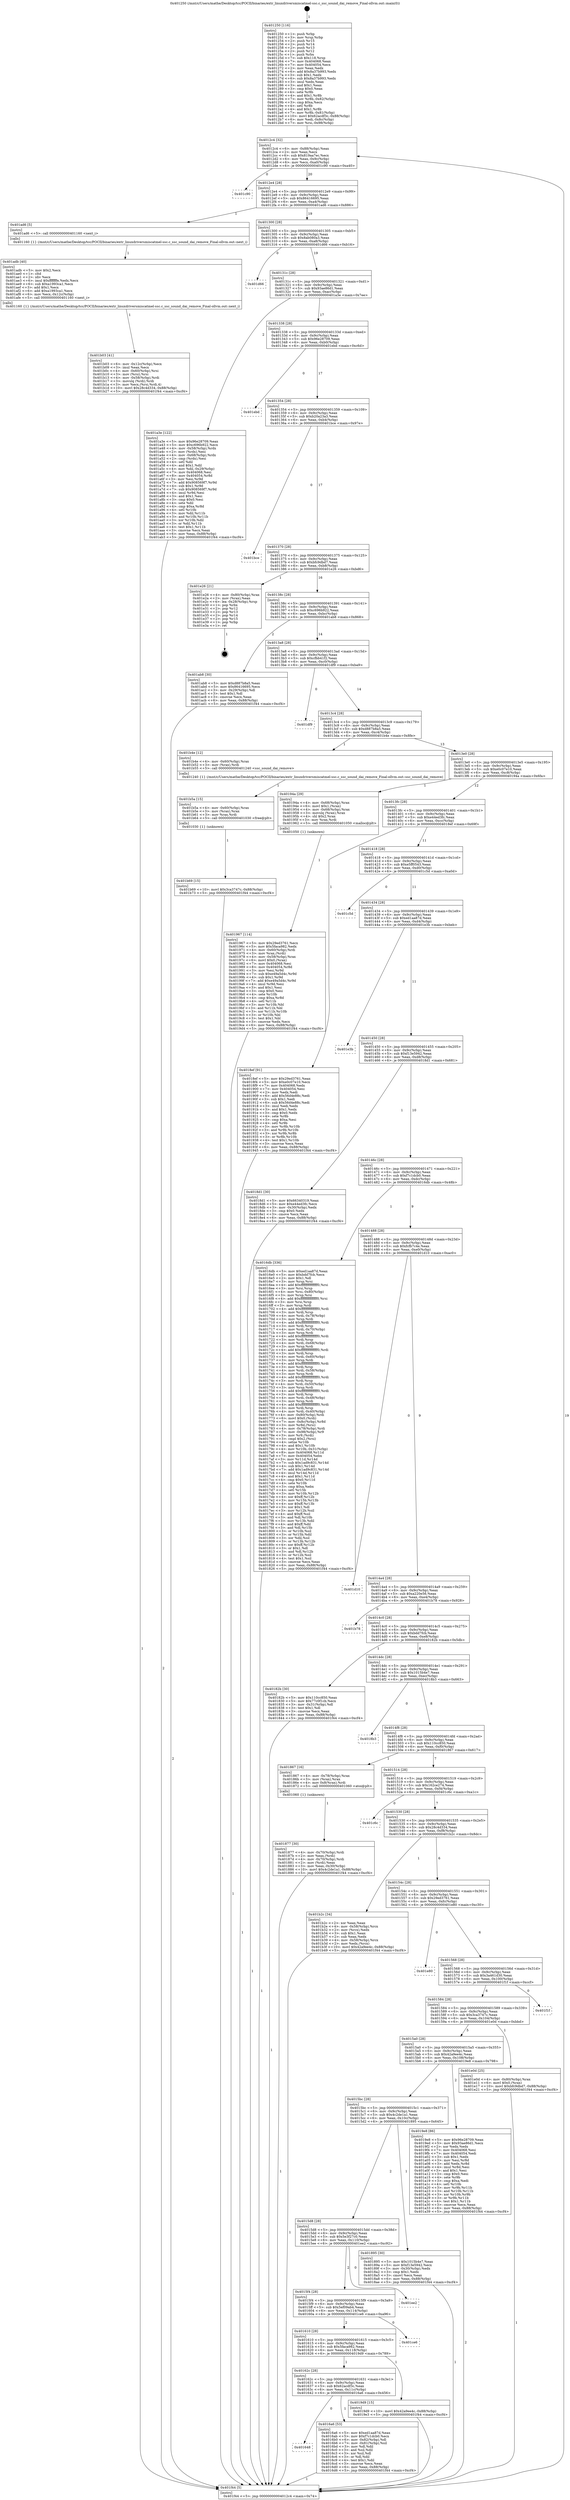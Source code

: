digraph "0x401250" {
  label = "0x401250 (/mnt/c/Users/mathe/Desktop/tcc/POCII/binaries/extr_linuxdriversmiscatmel-ssc.c_ssc_sound_dai_remove_Final-ollvm.out::main(0))"
  labelloc = "t"
  node[shape=record]

  Entry [label="",width=0.3,height=0.3,shape=circle,fillcolor=black,style=filled]
  "0x4012c4" [label="{
     0x4012c4 [32]\l
     | [instrs]\l
     &nbsp;&nbsp;0x4012c4 \<+6\>: mov -0x88(%rbp),%eax\l
     &nbsp;&nbsp;0x4012ca \<+2\>: mov %eax,%ecx\l
     &nbsp;&nbsp;0x4012cc \<+6\>: sub $0x819aa7ec,%ecx\l
     &nbsp;&nbsp;0x4012d2 \<+6\>: mov %eax,-0x9c(%rbp)\l
     &nbsp;&nbsp;0x4012d8 \<+6\>: mov %ecx,-0xa0(%rbp)\l
     &nbsp;&nbsp;0x4012de \<+6\>: je 0000000000401c90 \<main+0xa40\>\l
  }"]
  "0x401c90" [label="{
     0x401c90\l
  }", style=dashed]
  "0x4012e4" [label="{
     0x4012e4 [28]\l
     | [instrs]\l
     &nbsp;&nbsp;0x4012e4 \<+5\>: jmp 00000000004012e9 \<main+0x99\>\l
     &nbsp;&nbsp;0x4012e9 \<+6\>: mov -0x9c(%rbp),%eax\l
     &nbsp;&nbsp;0x4012ef \<+5\>: sub $0x86416695,%eax\l
     &nbsp;&nbsp;0x4012f4 \<+6\>: mov %eax,-0xa4(%rbp)\l
     &nbsp;&nbsp;0x4012fa \<+6\>: je 0000000000401ad6 \<main+0x886\>\l
  }"]
  Exit [label="",width=0.3,height=0.3,shape=circle,fillcolor=black,style=filled,peripheries=2]
  "0x401ad6" [label="{
     0x401ad6 [5]\l
     | [instrs]\l
     &nbsp;&nbsp;0x401ad6 \<+5\>: call 0000000000401160 \<next_i\>\l
     | [calls]\l
     &nbsp;&nbsp;0x401160 \{1\} (/mnt/c/Users/mathe/Desktop/tcc/POCII/binaries/extr_linuxdriversmiscatmel-ssc.c_ssc_sound_dai_remove_Final-ollvm.out::next_i)\l
  }"]
  "0x401300" [label="{
     0x401300 [28]\l
     | [instrs]\l
     &nbsp;&nbsp;0x401300 \<+5\>: jmp 0000000000401305 \<main+0xb5\>\l
     &nbsp;&nbsp;0x401305 \<+6\>: mov -0x9c(%rbp),%eax\l
     &nbsp;&nbsp;0x40130b \<+5\>: sub $0x8ab080a3,%eax\l
     &nbsp;&nbsp;0x401310 \<+6\>: mov %eax,-0xa8(%rbp)\l
     &nbsp;&nbsp;0x401316 \<+6\>: je 0000000000401d66 \<main+0xb16\>\l
  }"]
  "0x401b69" [label="{
     0x401b69 [15]\l
     | [instrs]\l
     &nbsp;&nbsp;0x401b69 \<+10\>: movl $0x3ca3747c,-0x88(%rbp)\l
     &nbsp;&nbsp;0x401b73 \<+5\>: jmp 0000000000401f44 \<main+0xcf4\>\l
  }"]
  "0x401d66" [label="{
     0x401d66\l
  }", style=dashed]
  "0x40131c" [label="{
     0x40131c [28]\l
     | [instrs]\l
     &nbsp;&nbsp;0x40131c \<+5\>: jmp 0000000000401321 \<main+0xd1\>\l
     &nbsp;&nbsp;0x401321 \<+6\>: mov -0x9c(%rbp),%eax\l
     &nbsp;&nbsp;0x401327 \<+5\>: sub $0x93ae86d1,%eax\l
     &nbsp;&nbsp;0x40132c \<+6\>: mov %eax,-0xac(%rbp)\l
     &nbsp;&nbsp;0x401332 \<+6\>: je 0000000000401a3e \<main+0x7ee\>\l
  }"]
  "0x401b5a" [label="{
     0x401b5a [15]\l
     | [instrs]\l
     &nbsp;&nbsp;0x401b5a \<+4\>: mov -0x60(%rbp),%rax\l
     &nbsp;&nbsp;0x401b5e \<+3\>: mov (%rax),%rax\l
     &nbsp;&nbsp;0x401b61 \<+3\>: mov %rax,%rdi\l
     &nbsp;&nbsp;0x401b64 \<+5\>: call 0000000000401030 \<free@plt\>\l
     | [calls]\l
     &nbsp;&nbsp;0x401030 \{1\} (unknown)\l
  }"]
  "0x401a3e" [label="{
     0x401a3e [122]\l
     | [instrs]\l
     &nbsp;&nbsp;0x401a3e \<+5\>: mov $0x96e28709,%eax\l
     &nbsp;&nbsp;0x401a43 \<+5\>: mov $0xc696b922,%ecx\l
     &nbsp;&nbsp;0x401a48 \<+4\>: mov -0x58(%rbp),%rdx\l
     &nbsp;&nbsp;0x401a4c \<+2\>: mov (%rdx),%esi\l
     &nbsp;&nbsp;0x401a4e \<+4\>: mov -0x68(%rbp),%rdx\l
     &nbsp;&nbsp;0x401a52 \<+2\>: cmp (%rdx),%esi\l
     &nbsp;&nbsp;0x401a54 \<+4\>: setl %dil\l
     &nbsp;&nbsp;0x401a58 \<+4\>: and $0x1,%dil\l
     &nbsp;&nbsp;0x401a5c \<+4\>: mov %dil,-0x29(%rbp)\l
     &nbsp;&nbsp;0x401a60 \<+7\>: mov 0x404068,%esi\l
     &nbsp;&nbsp;0x401a67 \<+8\>: mov 0x404054,%r8d\l
     &nbsp;&nbsp;0x401a6f \<+3\>: mov %esi,%r9d\l
     &nbsp;&nbsp;0x401a72 \<+7\>: add $0x908569f7,%r9d\l
     &nbsp;&nbsp;0x401a79 \<+4\>: sub $0x1,%r9d\l
     &nbsp;&nbsp;0x401a7d \<+7\>: sub $0x908569f7,%r9d\l
     &nbsp;&nbsp;0x401a84 \<+4\>: imul %r9d,%esi\l
     &nbsp;&nbsp;0x401a88 \<+3\>: and $0x1,%esi\l
     &nbsp;&nbsp;0x401a8b \<+3\>: cmp $0x0,%esi\l
     &nbsp;&nbsp;0x401a8e \<+4\>: sete %dil\l
     &nbsp;&nbsp;0x401a92 \<+4\>: cmp $0xa,%r8d\l
     &nbsp;&nbsp;0x401a96 \<+4\>: setl %r10b\l
     &nbsp;&nbsp;0x401a9a \<+3\>: mov %dil,%r11b\l
     &nbsp;&nbsp;0x401a9d \<+3\>: and %r10b,%r11b\l
     &nbsp;&nbsp;0x401aa0 \<+3\>: xor %r10b,%dil\l
     &nbsp;&nbsp;0x401aa3 \<+3\>: or %dil,%r11b\l
     &nbsp;&nbsp;0x401aa6 \<+4\>: test $0x1,%r11b\l
     &nbsp;&nbsp;0x401aaa \<+3\>: cmovne %ecx,%eax\l
     &nbsp;&nbsp;0x401aad \<+6\>: mov %eax,-0x88(%rbp)\l
     &nbsp;&nbsp;0x401ab3 \<+5\>: jmp 0000000000401f44 \<main+0xcf4\>\l
  }"]
  "0x401338" [label="{
     0x401338 [28]\l
     | [instrs]\l
     &nbsp;&nbsp;0x401338 \<+5\>: jmp 000000000040133d \<main+0xed\>\l
     &nbsp;&nbsp;0x40133d \<+6\>: mov -0x9c(%rbp),%eax\l
     &nbsp;&nbsp;0x401343 \<+5\>: sub $0x96e28709,%eax\l
     &nbsp;&nbsp;0x401348 \<+6\>: mov %eax,-0xb0(%rbp)\l
     &nbsp;&nbsp;0x40134e \<+6\>: je 0000000000401ebd \<main+0xc6d\>\l
  }"]
  "0x401b03" [label="{
     0x401b03 [41]\l
     | [instrs]\l
     &nbsp;&nbsp;0x401b03 \<+6\>: mov -0x12c(%rbp),%ecx\l
     &nbsp;&nbsp;0x401b09 \<+3\>: imul %eax,%ecx\l
     &nbsp;&nbsp;0x401b0c \<+4\>: mov -0x60(%rbp),%rsi\l
     &nbsp;&nbsp;0x401b10 \<+3\>: mov (%rsi),%rsi\l
     &nbsp;&nbsp;0x401b13 \<+4\>: mov -0x58(%rbp),%rdi\l
     &nbsp;&nbsp;0x401b17 \<+3\>: movslq (%rdi),%rdi\l
     &nbsp;&nbsp;0x401b1a \<+3\>: mov %ecx,(%rsi,%rdi,4)\l
     &nbsp;&nbsp;0x401b1d \<+10\>: movl $0x28c4d334,-0x88(%rbp)\l
     &nbsp;&nbsp;0x401b27 \<+5\>: jmp 0000000000401f44 \<main+0xcf4\>\l
  }"]
  "0x401ebd" [label="{
     0x401ebd\l
  }", style=dashed]
  "0x401354" [label="{
     0x401354 [28]\l
     | [instrs]\l
     &nbsp;&nbsp;0x401354 \<+5\>: jmp 0000000000401359 \<main+0x109\>\l
     &nbsp;&nbsp;0x401359 \<+6\>: mov -0x9c(%rbp),%eax\l
     &nbsp;&nbsp;0x40135f \<+5\>: sub $0xb20a23a3,%eax\l
     &nbsp;&nbsp;0x401364 \<+6\>: mov %eax,-0xb4(%rbp)\l
     &nbsp;&nbsp;0x40136a \<+6\>: je 0000000000401bce \<main+0x97e\>\l
  }"]
  "0x401adb" [label="{
     0x401adb [40]\l
     | [instrs]\l
     &nbsp;&nbsp;0x401adb \<+5\>: mov $0x2,%ecx\l
     &nbsp;&nbsp;0x401ae0 \<+1\>: cltd\l
     &nbsp;&nbsp;0x401ae1 \<+2\>: idiv %ecx\l
     &nbsp;&nbsp;0x401ae3 \<+6\>: imul $0xfffffffe,%edx,%ecx\l
     &nbsp;&nbsp;0x401ae9 \<+6\>: sub $0xa1993ca1,%ecx\l
     &nbsp;&nbsp;0x401aef \<+3\>: add $0x1,%ecx\l
     &nbsp;&nbsp;0x401af2 \<+6\>: add $0xa1993ca1,%ecx\l
     &nbsp;&nbsp;0x401af8 \<+6\>: mov %ecx,-0x12c(%rbp)\l
     &nbsp;&nbsp;0x401afe \<+5\>: call 0000000000401160 \<next_i\>\l
     | [calls]\l
     &nbsp;&nbsp;0x401160 \{1\} (/mnt/c/Users/mathe/Desktop/tcc/POCII/binaries/extr_linuxdriversmiscatmel-ssc.c_ssc_sound_dai_remove_Final-ollvm.out::next_i)\l
  }"]
  "0x401bce" [label="{
     0x401bce\l
  }", style=dashed]
  "0x401370" [label="{
     0x401370 [28]\l
     | [instrs]\l
     &nbsp;&nbsp;0x401370 \<+5\>: jmp 0000000000401375 \<main+0x125\>\l
     &nbsp;&nbsp;0x401375 \<+6\>: mov -0x9c(%rbp),%eax\l
     &nbsp;&nbsp;0x40137b \<+5\>: sub $0xbfc9dbd7,%eax\l
     &nbsp;&nbsp;0x401380 \<+6\>: mov %eax,-0xb8(%rbp)\l
     &nbsp;&nbsp;0x401386 \<+6\>: je 0000000000401e26 \<main+0xbd6\>\l
  }"]
  "0x401967" [label="{
     0x401967 [114]\l
     | [instrs]\l
     &nbsp;&nbsp;0x401967 \<+5\>: mov $0x29ed3761,%ecx\l
     &nbsp;&nbsp;0x40196c \<+5\>: mov $0x5faca982,%edx\l
     &nbsp;&nbsp;0x401971 \<+4\>: mov -0x60(%rbp),%rdi\l
     &nbsp;&nbsp;0x401975 \<+3\>: mov %rax,(%rdi)\l
     &nbsp;&nbsp;0x401978 \<+4\>: mov -0x58(%rbp),%rax\l
     &nbsp;&nbsp;0x40197c \<+6\>: movl $0x0,(%rax)\l
     &nbsp;&nbsp;0x401982 \<+7\>: mov 0x404068,%esi\l
     &nbsp;&nbsp;0x401989 \<+8\>: mov 0x404054,%r8d\l
     &nbsp;&nbsp;0x401991 \<+3\>: mov %esi,%r9d\l
     &nbsp;&nbsp;0x401994 \<+7\>: sub $0xe49a5d4c,%r9d\l
     &nbsp;&nbsp;0x40199b \<+4\>: sub $0x1,%r9d\l
     &nbsp;&nbsp;0x40199f \<+7\>: add $0xe49a5d4c,%r9d\l
     &nbsp;&nbsp;0x4019a6 \<+4\>: imul %r9d,%esi\l
     &nbsp;&nbsp;0x4019aa \<+3\>: and $0x1,%esi\l
     &nbsp;&nbsp;0x4019ad \<+3\>: cmp $0x0,%esi\l
     &nbsp;&nbsp;0x4019b0 \<+4\>: sete %r10b\l
     &nbsp;&nbsp;0x4019b4 \<+4\>: cmp $0xa,%r8d\l
     &nbsp;&nbsp;0x4019b8 \<+4\>: setl %r11b\l
     &nbsp;&nbsp;0x4019bc \<+3\>: mov %r10b,%bl\l
     &nbsp;&nbsp;0x4019bf \<+3\>: and %r11b,%bl\l
     &nbsp;&nbsp;0x4019c2 \<+3\>: xor %r11b,%r10b\l
     &nbsp;&nbsp;0x4019c5 \<+3\>: or %r10b,%bl\l
     &nbsp;&nbsp;0x4019c8 \<+3\>: test $0x1,%bl\l
     &nbsp;&nbsp;0x4019cb \<+3\>: cmovne %edx,%ecx\l
     &nbsp;&nbsp;0x4019ce \<+6\>: mov %ecx,-0x88(%rbp)\l
     &nbsp;&nbsp;0x4019d4 \<+5\>: jmp 0000000000401f44 \<main+0xcf4\>\l
  }"]
  "0x401e26" [label="{
     0x401e26 [21]\l
     | [instrs]\l
     &nbsp;&nbsp;0x401e26 \<+4\>: mov -0x80(%rbp),%rax\l
     &nbsp;&nbsp;0x401e2a \<+2\>: mov (%rax),%eax\l
     &nbsp;&nbsp;0x401e2c \<+4\>: lea -0x28(%rbp),%rsp\l
     &nbsp;&nbsp;0x401e30 \<+1\>: pop %rbx\l
     &nbsp;&nbsp;0x401e31 \<+2\>: pop %r12\l
     &nbsp;&nbsp;0x401e33 \<+2\>: pop %r13\l
     &nbsp;&nbsp;0x401e35 \<+2\>: pop %r14\l
     &nbsp;&nbsp;0x401e37 \<+2\>: pop %r15\l
     &nbsp;&nbsp;0x401e39 \<+1\>: pop %rbp\l
     &nbsp;&nbsp;0x401e3a \<+1\>: ret\l
  }"]
  "0x40138c" [label="{
     0x40138c [28]\l
     | [instrs]\l
     &nbsp;&nbsp;0x40138c \<+5\>: jmp 0000000000401391 \<main+0x141\>\l
     &nbsp;&nbsp;0x401391 \<+6\>: mov -0x9c(%rbp),%eax\l
     &nbsp;&nbsp;0x401397 \<+5\>: sub $0xc696b922,%eax\l
     &nbsp;&nbsp;0x40139c \<+6\>: mov %eax,-0xbc(%rbp)\l
     &nbsp;&nbsp;0x4013a2 \<+6\>: je 0000000000401ab8 \<main+0x868\>\l
  }"]
  "0x401877" [label="{
     0x401877 [30]\l
     | [instrs]\l
     &nbsp;&nbsp;0x401877 \<+4\>: mov -0x70(%rbp),%rdi\l
     &nbsp;&nbsp;0x40187b \<+2\>: mov %eax,(%rdi)\l
     &nbsp;&nbsp;0x40187d \<+4\>: mov -0x70(%rbp),%rdi\l
     &nbsp;&nbsp;0x401881 \<+2\>: mov (%rdi),%eax\l
     &nbsp;&nbsp;0x401883 \<+3\>: mov %eax,-0x30(%rbp)\l
     &nbsp;&nbsp;0x401886 \<+10\>: movl $0x4c2de1a1,-0x88(%rbp)\l
     &nbsp;&nbsp;0x401890 \<+5\>: jmp 0000000000401f44 \<main+0xcf4\>\l
  }"]
  "0x401ab8" [label="{
     0x401ab8 [30]\l
     | [instrs]\l
     &nbsp;&nbsp;0x401ab8 \<+5\>: mov $0xd887b8a5,%eax\l
     &nbsp;&nbsp;0x401abd \<+5\>: mov $0x86416695,%ecx\l
     &nbsp;&nbsp;0x401ac2 \<+3\>: mov -0x29(%rbp),%dl\l
     &nbsp;&nbsp;0x401ac5 \<+3\>: test $0x1,%dl\l
     &nbsp;&nbsp;0x401ac8 \<+3\>: cmovne %ecx,%eax\l
     &nbsp;&nbsp;0x401acb \<+6\>: mov %eax,-0x88(%rbp)\l
     &nbsp;&nbsp;0x401ad1 \<+5\>: jmp 0000000000401f44 \<main+0xcf4\>\l
  }"]
  "0x4013a8" [label="{
     0x4013a8 [28]\l
     | [instrs]\l
     &nbsp;&nbsp;0x4013a8 \<+5\>: jmp 00000000004013ad \<main+0x15d\>\l
     &nbsp;&nbsp;0x4013ad \<+6\>: mov -0x9c(%rbp),%eax\l
     &nbsp;&nbsp;0x4013b3 \<+5\>: sub $0xcfbb41f2,%eax\l
     &nbsp;&nbsp;0x4013b8 \<+6\>: mov %eax,-0xc0(%rbp)\l
     &nbsp;&nbsp;0x4013be \<+6\>: je 0000000000401df9 \<main+0xba9\>\l
  }"]
  "0x401250" [label="{
     0x401250 [116]\l
     | [instrs]\l
     &nbsp;&nbsp;0x401250 \<+1\>: push %rbp\l
     &nbsp;&nbsp;0x401251 \<+3\>: mov %rsp,%rbp\l
     &nbsp;&nbsp;0x401254 \<+2\>: push %r15\l
     &nbsp;&nbsp;0x401256 \<+2\>: push %r14\l
     &nbsp;&nbsp;0x401258 \<+2\>: push %r13\l
     &nbsp;&nbsp;0x40125a \<+2\>: push %r12\l
     &nbsp;&nbsp;0x40125c \<+1\>: push %rbx\l
     &nbsp;&nbsp;0x40125d \<+7\>: sub $0x118,%rsp\l
     &nbsp;&nbsp;0x401264 \<+7\>: mov 0x404068,%eax\l
     &nbsp;&nbsp;0x40126b \<+7\>: mov 0x404054,%ecx\l
     &nbsp;&nbsp;0x401272 \<+2\>: mov %eax,%edx\l
     &nbsp;&nbsp;0x401274 \<+6\>: add $0x8a37b993,%edx\l
     &nbsp;&nbsp;0x40127a \<+3\>: sub $0x1,%edx\l
     &nbsp;&nbsp;0x40127d \<+6\>: sub $0x8a37b993,%edx\l
     &nbsp;&nbsp;0x401283 \<+3\>: imul %edx,%eax\l
     &nbsp;&nbsp;0x401286 \<+3\>: and $0x1,%eax\l
     &nbsp;&nbsp;0x401289 \<+3\>: cmp $0x0,%eax\l
     &nbsp;&nbsp;0x40128c \<+4\>: sete %r8b\l
     &nbsp;&nbsp;0x401290 \<+4\>: and $0x1,%r8b\l
     &nbsp;&nbsp;0x401294 \<+7\>: mov %r8b,-0x82(%rbp)\l
     &nbsp;&nbsp;0x40129b \<+3\>: cmp $0xa,%ecx\l
     &nbsp;&nbsp;0x40129e \<+4\>: setl %r8b\l
     &nbsp;&nbsp;0x4012a2 \<+4\>: and $0x1,%r8b\l
     &nbsp;&nbsp;0x4012a6 \<+7\>: mov %r8b,-0x81(%rbp)\l
     &nbsp;&nbsp;0x4012ad \<+10\>: movl $0x62acdf3c,-0x88(%rbp)\l
     &nbsp;&nbsp;0x4012b7 \<+6\>: mov %edi,-0x8c(%rbp)\l
     &nbsp;&nbsp;0x4012bd \<+7\>: mov %rsi,-0x98(%rbp)\l
  }"]
  "0x401df9" [label="{
     0x401df9\l
  }", style=dashed]
  "0x4013c4" [label="{
     0x4013c4 [28]\l
     | [instrs]\l
     &nbsp;&nbsp;0x4013c4 \<+5\>: jmp 00000000004013c9 \<main+0x179\>\l
     &nbsp;&nbsp;0x4013c9 \<+6\>: mov -0x9c(%rbp),%eax\l
     &nbsp;&nbsp;0x4013cf \<+5\>: sub $0xd887b8a5,%eax\l
     &nbsp;&nbsp;0x4013d4 \<+6\>: mov %eax,-0xc4(%rbp)\l
     &nbsp;&nbsp;0x4013da \<+6\>: je 0000000000401b4e \<main+0x8fe\>\l
  }"]
  "0x401f44" [label="{
     0x401f44 [5]\l
     | [instrs]\l
     &nbsp;&nbsp;0x401f44 \<+5\>: jmp 00000000004012c4 \<main+0x74\>\l
  }"]
  "0x401b4e" [label="{
     0x401b4e [12]\l
     | [instrs]\l
     &nbsp;&nbsp;0x401b4e \<+4\>: mov -0x60(%rbp),%rax\l
     &nbsp;&nbsp;0x401b52 \<+3\>: mov (%rax),%rdi\l
     &nbsp;&nbsp;0x401b55 \<+5\>: call 0000000000401240 \<ssc_sound_dai_remove\>\l
     | [calls]\l
     &nbsp;&nbsp;0x401240 \{1\} (/mnt/c/Users/mathe/Desktop/tcc/POCII/binaries/extr_linuxdriversmiscatmel-ssc.c_ssc_sound_dai_remove_Final-ollvm.out::ssc_sound_dai_remove)\l
  }"]
  "0x4013e0" [label="{
     0x4013e0 [28]\l
     | [instrs]\l
     &nbsp;&nbsp;0x4013e0 \<+5\>: jmp 00000000004013e5 \<main+0x195\>\l
     &nbsp;&nbsp;0x4013e5 \<+6\>: mov -0x9c(%rbp),%eax\l
     &nbsp;&nbsp;0x4013eb \<+5\>: sub $0xe0c07e10,%eax\l
     &nbsp;&nbsp;0x4013f0 \<+6\>: mov %eax,-0xc8(%rbp)\l
     &nbsp;&nbsp;0x4013f6 \<+6\>: je 000000000040194a \<main+0x6fa\>\l
  }"]
  "0x401648" [label="{
     0x401648\l
  }", style=dashed]
  "0x40194a" [label="{
     0x40194a [29]\l
     | [instrs]\l
     &nbsp;&nbsp;0x40194a \<+4\>: mov -0x68(%rbp),%rax\l
     &nbsp;&nbsp;0x40194e \<+6\>: movl $0x1,(%rax)\l
     &nbsp;&nbsp;0x401954 \<+4\>: mov -0x68(%rbp),%rax\l
     &nbsp;&nbsp;0x401958 \<+3\>: movslq (%rax),%rax\l
     &nbsp;&nbsp;0x40195b \<+4\>: shl $0x2,%rax\l
     &nbsp;&nbsp;0x40195f \<+3\>: mov %rax,%rdi\l
     &nbsp;&nbsp;0x401962 \<+5\>: call 0000000000401050 \<malloc@plt\>\l
     | [calls]\l
     &nbsp;&nbsp;0x401050 \{1\} (unknown)\l
  }"]
  "0x4013fc" [label="{
     0x4013fc [28]\l
     | [instrs]\l
     &nbsp;&nbsp;0x4013fc \<+5\>: jmp 0000000000401401 \<main+0x1b1\>\l
     &nbsp;&nbsp;0x401401 \<+6\>: mov -0x9c(%rbp),%eax\l
     &nbsp;&nbsp;0x401407 \<+5\>: sub $0xe44ed3fc,%eax\l
     &nbsp;&nbsp;0x40140c \<+6\>: mov %eax,-0xcc(%rbp)\l
     &nbsp;&nbsp;0x401412 \<+6\>: je 00000000004018ef \<main+0x69f\>\l
  }"]
  "0x4016a6" [label="{
     0x4016a6 [53]\l
     | [instrs]\l
     &nbsp;&nbsp;0x4016a6 \<+5\>: mov $0xed1aa87d,%eax\l
     &nbsp;&nbsp;0x4016ab \<+5\>: mov $0xf7c1dcb0,%ecx\l
     &nbsp;&nbsp;0x4016b0 \<+6\>: mov -0x82(%rbp),%dl\l
     &nbsp;&nbsp;0x4016b6 \<+7\>: mov -0x81(%rbp),%sil\l
     &nbsp;&nbsp;0x4016bd \<+3\>: mov %dl,%dil\l
     &nbsp;&nbsp;0x4016c0 \<+3\>: and %sil,%dil\l
     &nbsp;&nbsp;0x4016c3 \<+3\>: xor %sil,%dl\l
     &nbsp;&nbsp;0x4016c6 \<+3\>: or %dl,%dil\l
     &nbsp;&nbsp;0x4016c9 \<+4\>: test $0x1,%dil\l
     &nbsp;&nbsp;0x4016cd \<+3\>: cmovne %ecx,%eax\l
     &nbsp;&nbsp;0x4016d0 \<+6\>: mov %eax,-0x88(%rbp)\l
     &nbsp;&nbsp;0x4016d6 \<+5\>: jmp 0000000000401f44 \<main+0xcf4\>\l
  }"]
  "0x4018ef" [label="{
     0x4018ef [91]\l
     | [instrs]\l
     &nbsp;&nbsp;0x4018ef \<+5\>: mov $0x29ed3761,%eax\l
     &nbsp;&nbsp;0x4018f4 \<+5\>: mov $0xe0c07e10,%ecx\l
     &nbsp;&nbsp;0x4018f9 \<+7\>: mov 0x404068,%edx\l
     &nbsp;&nbsp;0x401900 \<+7\>: mov 0x404054,%esi\l
     &nbsp;&nbsp;0x401907 \<+2\>: mov %edx,%edi\l
     &nbsp;&nbsp;0x401909 \<+6\>: add $0x56d4e88c,%edi\l
     &nbsp;&nbsp;0x40190f \<+3\>: sub $0x1,%edi\l
     &nbsp;&nbsp;0x401912 \<+6\>: sub $0x56d4e88c,%edi\l
     &nbsp;&nbsp;0x401918 \<+3\>: imul %edi,%edx\l
     &nbsp;&nbsp;0x40191b \<+3\>: and $0x1,%edx\l
     &nbsp;&nbsp;0x40191e \<+3\>: cmp $0x0,%edx\l
     &nbsp;&nbsp;0x401921 \<+4\>: sete %r8b\l
     &nbsp;&nbsp;0x401925 \<+3\>: cmp $0xa,%esi\l
     &nbsp;&nbsp;0x401928 \<+4\>: setl %r9b\l
     &nbsp;&nbsp;0x40192c \<+3\>: mov %r8b,%r10b\l
     &nbsp;&nbsp;0x40192f \<+3\>: and %r9b,%r10b\l
     &nbsp;&nbsp;0x401932 \<+3\>: xor %r9b,%r8b\l
     &nbsp;&nbsp;0x401935 \<+3\>: or %r8b,%r10b\l
     &nbsp;&nbsp;0x401938 \<+4\>: test $0x1,%r10b\l
     &nbsp;&nbsp;0x40193c \<+3\>: cmovne %ecx,%eax\l
     &nbsp;&nbsp;0x40193f \<+6\>: mov %eax,-0x88(%rbp)\l
     &nbsp;&nbsp;0x401945 \<+5\>: jmp 0000000000401f44 \<main+0xcf4\>\l
  }"]
  "0x401418" [label="{
     0x401418 [28]\l
     | [instrs]\l
     &nbsp;&nbsp;0x401418 \<+5\>: jmp 000000000040141d \<main+0x1cd\>\l
     &nbsp;&nbsp;0x40141d \<+6\>: mov -0x9c(%rbp),%eax\l
     &nbsp;&nbsp;0x401423 \<+5\>: sub $0xe5ff0543,%eax\l
     &nbsp;&nbsp;0x401428 \<+6\>: mov %eax,-0xd0(%rbp)\l
     &nbsp;&nbsp;0x40142e \<+6\>: je 0000000000401c5d \<main+0xa0d\>\l
  }"]
  "0x40162c" [label="{
     0x40162c [28]\l
     | [instrs]\l
     &nbsp;&nbsp;0x40162c \<+5\>: jmp 0000000000401631 \<main+0x3e1\>\l
     &nbsp;&nbsp;0x401631 \<+6\>: mov -0x9c(%rbp),%eax\l
     &nbsp;&nbsp;0x401637 \<+5\>: sub $0x62acdf3c,%eax\l
     &nbsp;&nbsp;0x40163c \<+6\>: mov %eax,-0x11c(%rbp)\l
     &nbsp;&nbsp;0x401642 \<+6\>: je 00000000004016a6 \<main+0x456\>\l
  }"]
  "0x401c5d" [label="{
     0x401c5d\l
  }", style=dashed]
  "0x401434" [label="{
     0x401434 [28]\l
     | [instrs]\l
     &nbsp;&nbsp;0x401434 \<+5\>: jmp 0000000000401439 \<main+0x1e9\>\l
     &nbsp;&nbsp;0x401439 \<+6\>: mov -0x9c(%rbp),%eax\l
     &nbsp;&nbsp;0x40143f \<+5\>: sub $0xed1aa87d,%eax\l
     &nbsp;&nbsp;0x401444 \<+6\>: mov %eax,-0xd4(%rbp)\l
     &nbsp;&nbsp;0x40144a \<+6\>: je 0000000000401e3b \<main+0xbeb\>\l
  }"]
  "0x4019d9" [label="{
     0x4019d9 [15]\l
     | [instrs]\l
     &nbsp;&nbsp;0x4019d9 \<+10\>: movl $0x42a9ee4c,-0x88(%rbp)\l
     &nbsp;&nbsp;0x4019e3 \<+5\>: jmp 0000000000401f44 \<main+0xcf4\>\l
  }"]
  "0x401e3b" [label="{
     0x401e3b\l
  }", style=dashed]
  "0x401450" [label="{
     0x401450 [28]\l
     | [instrs]\l
     &nbsp;&nbsp;0x401450 \<+5\>: jmp 0000000000401455 \<main+0x205\>\l
     &nbsp;&nbsp;0x401455 \<+6\>: mov -0x9c(%rbp),%eax\l
     &nbsp;&nbsp;0x40145b \<+5\>: sub $0xf13e5942,%eax\l
     &nbsp;&nbsp;0x401460 \<+6\>: mov %eax,-0xd8(%rbp)\l
     &nbsp;&nbsp;0x401466 \<+6\>: je 00000000004018d1 \<main+0x681\>\l
  }"]
  "0x401610" [label="{
     0x401610 [28]\l
     | [instrs]\l
     &nbsp;&nbsp;0x401610 \<+5\>: jmp 0000000000401615 \<main+0x3c5\>\l
     &nbsp;&nbsp;0x401615 \<+6\>: mov -0x9c(%rbp),%eax\l
     &nbsp;&nbsp;0x40161b \<+5\>: sub $0x5faca982,%eax\l
     &nbsp;&nbsp;0x401620 \<+6\>: mov %eax,-0x118(%rbp)\l
     &nbsp;&nbsp;0x401626 \<+6\>: je 00000000004019d9 \<main+0x789\>\l
  }"]
  "0x4018d1" [label="{
     0x4018d1 [30]\l
     | [instrs]\l
     &nbsp;&nbsp;0x4018d1 \<+5\>: mov $0x66340319,%eax\l
     &nbsp;&nbsp;0x4018d6 \<+5\>: mov $0xe44ed3fc,%ecx\l
     &nbsp;&nbsp;0x4018db \<+3\>: mov -0x30(%rbp),%edx\l
     &nbsp;&nbsp;0x4018de \<+3\>: cmp $0x0,%edx\l
     &nbsp;&nbsp;0x4018e1 \<+3\>: cmove %ecx,%eax\l
     &nbsp;&nbsp;0x4018e4 \<+6\>: mov %eax,-0x88(%rbp)\l
     &nbsp;&nbsp;0x4018ea \<+5\>: jmp 0000000000401f44 \<main+0xcf4\>\l
  }"]
  "0x40146c" [label="{
     0x40146c [28]\l
     | [instrs]\l
     &nbsp;&nbsp;0x40146c \<+5\>: jmp 0000000000401471 \<main+0x221\>\l
     &nbsp;&nbsp;0x401471 \<+6\>: mov -0x9c(%rbp),%eax\l
     &nbsp;&nbsp;0x401477 \<+5\>: sub $0xf7c1dcb0,%eax\l
     &nbsp;&nbsp;0x40147c \<+6\>: mov %eax,-0xdc(%rbp)\l
     &nbsp;&nbsp;0x401482 \<+6\>: je 00000000004016db \<main+0x48b\>\l
  }"]
  "0x401ce6" [label="{
     0x401ce6\l
  }", style=dashed]
  "0x4016db" [label="{
     0x4016db [336]\l
     | [instrs]\l
     &nbsp;&nbsp;0x4016db \<+5\>: mov $0xed1aa87d,%eax\l
     &nbsp;&nbsp;0x4016e0 \<+5\>: mov $0xbdd7fcb,%ecx\l
     &nbsp;&nbsp;0x4016e5 \<+2\>: mov $0x1,%dl\l
     &nbsp;&nbsp;0x4016e7 \<+3\>: mov %rsp,%rsi\l
     &nbsp;&nbsp;0x4016ea \<+4\>: add $0xfffffffffffffff0,%rsi\l
     &nbsp;&nbsp;0x4016ee \<+3\>: mov %rsi,%rsp\l
     &nbsp;&nbsp;0x4016f1 \<+4\>: mov %rsi,-0x80(%rbp)\l
     &nbsp;&nbsp;0x4016f5 \<+3\>: mov %rsp,%rsi\l
     &nbsp;&nbsp;0x4016f8 \<+4\>: add $0xfffffffffffffff0,%rsi\l
     &nbsp;&nbsp;0x4016fc \<+3\>: mov %rsi,%rsp\l
     &nbsp;&nbsp;0x4016ff \<+3\>: mov %rsp,%rdi\l
     &nbsp;&nbsp;0x401702 \<+4\>: add $0xfffffffffffffff0,%rdi\l
     &nbsp;&nbsp;0x401706 \<+3\>: mov %rdi,%rsp\l
     &nbsp;&nbsp;0x401709 \<+4\>: mov %rdi,-0x78(%rbp)\l
     &nbsp;&nbsp;0x40170d \<+3\>: mov %rsp,%rdi\l
     &nbsp;&nbsp;0x401710 \<+4\>: add $0xfffffffffffffff0,%rdi\l
     &nbsp;&nbsp;0x401714 \<+3\>: mov %rdi,%rsp\l
     &nbsp;&nbsp;0x401717 \<+4\>: mov %rdi,-0x70(%rbp)\l
     &nbsp;&nbsp;0x40171b \<+3\>: mov %rsp,%rdi\l
     &nbsp;&nbsp;0x40171e \<+4\>: add $0xfffffffffffffff0,%rdi\l
     &nbsp;&nbsp;0x401722 \<+3\>: mov %rdi,%rsp\l
     &nbsp;&nbsp;0x401725 \<+4\>: mov %rdi,-0x68(%rbp)\l
     &nbsp;&nbsp;0x401729 \<+3\>: mov %rsp,%rdi\l
     &nbsp;&nbsp;0x40172c \<+4\>: add $0xfffffffffffffff0,%rdi\l
     &nbsp;&nbsp;0x401730 \<+3\>: mov %rdi,%rsp\l
     &nbsp;&nbsp;0x401733 \<+4\>: mov %rdi,-0x60(%rbp)\l
     &nbsp;&nbsp;0x401737 \<+3\>: mov %rsp,%rdi\l
     &nbsp;&nbsp;0x40173a \<+4\>: add $0xfffffffffffffff0,%rdi\l
     &nbsp;&nbsp;0x40173e \<+3\>: mov %rdi,%rsp\l
     &nbsp;&nbsp;0x401741 \<+4\>: mov %rdi,-0x58(%rbp)\l
     &nbsp;&nbsp;0x401745 \<+3\>: mov %rsp,%rdi\l
     &nbsp;&nbsp;0x401748 \<+4\>: add $0xfffffffffffffff0,%rdi\l
     &nbsp;&nbsp;0x40174c \<+3\>: mov %rdi,%rsp\l
     &nbsp;&nbsp;0x40174f \<+4\>: mov %rdi,-0x50(%rbp)\l
     &nbsp;&nbsp;0x401753 \<+3\>: mov %rsp,%rdi\l
     &nbsp;&nbsp;0x401756 \<+4\>: add $0xfffffffffffffff0,%rdi\l
     &nbsp;&nbsp;0x40175a \<+3\>: mov %rdi,%rsp\l
     &nbsp;&nbsp;0x40175d \<+4\>: mov %rdi,-0x48(%rbp)\l
     &nbsp;&nbsp;0x401761 \<+3\>: mov %rsp,%rdi\l
     &nbsp;&nbsp;0x401764 \<+4\>: add $0xfffffffffffffff0,%rdi\l
     &nbsp;&nbsp;0x401768 \<+3\>: mov %rdi,%rsp\l
     &nbsp;&nbsp;0x40176b \<+4\>: mov %rdi,-0x40(%rbp)\l
     &nbsp;&nbsp;0x40176f \<+4\>: mov -0x80(%rbp),%rdi\l
     &nbsp;&nbsp;0x401773 \<+6\>: movl $0x0,(%rdi)\l
     &nbsp;&nbsp;0x401779 \<+7\>: mov -0x8c(%rbp),%r8d\l
     &nbsp;&nbsp;0x401780 \<+3\>: mov %r8d,(%rsi)\l
     &nbsp;&nbsp;0x401783 \<+4\>: mov -0x78(%rbp),%rdi\l
     &nbsp;&nbsp;0x401787 \<+7\>: mov -0x98(%rbp),%r9\l
     &nbsp;&nbsp;0x40178e \<+3\>: mov %r9,(%rdi)\l
     &nbsp;&nbsp;0x401791 \<+3\>: cmpl $0x2,(%rsi)\l
     &nbsp;&nbsp;0x401794 \<+4\>: setne %r10b\l
     &nbsp;&nbsp;0x401798 \<+4\>: and $0x1,%r10b\l
     &nbsp;&nbsp;0x40179c \<+4\>: mov %r10b,-0x31(%rbp)\l
     &nbsp;&nbsp;0x4017a0 \<+8\>: mov 0x404068,%r11d\l
     &nbsp;&nbsp;0x4017a8 \<+7\>: mov 0x404054,%ebx\l
     &nbsp;&nbsp;0x4017af \<+3\>: mov %r11d,%r14d\l
     &nbsp;&nbsp;0x4017b2 \<+7\>: sub $0x1ad9c831,%r14d\l
     &nbsp;&nbsp;0x4017b9 \<+4\>: sub $0x1,%r14d\l
     &nbsp;&nbsp;0x4017bd \<+7\>: add $0x1ad9c831,%r14d\l
     &nbsp;&nbsp;0x4017c4 \<+4\>: imul %r14d,%r11d\l
     &nbsp;&nbsp;0x4017c8 \<+4\>: and $0x1,%r11d\l
     &nbsp;&nbsp;0x4017cc \<+4\>: cmp $0x0,%r11d\l
     &nbsp;&nbsp;0x4017d0 \<+4\>: sete %r10b\l
     &nbsp;&nbsp;0x4017d4 \<+3\>: cmp $0xa,%ebx\l
     &nbsp;&nbsp;0x4017d7 \<+4\>: setl %r15b\l
     &nbsp;&nbsp;0x4017db \<+3\>: mov %r10b,%r12b\l
     &nbsp;&nbsp;0x4017de \<+4\>: xor $0xff,%r12b\l
     &nbsp;&nbsp;0x4017e2 \<+3\>: mov %r15b,%r13b\l
     &nbsp;&nbsp;0x4017e5 \<+4\>: xor $0xff,%r13b\l
     &nbsp;&nbsp;0x4017e9 \<+3\>: xor $0x1,%dl\l
     &nbsp;&nbsp;0x4017ec \<+3\>: mov %r12b,%sil\l
     &nbsp;&nbsp;0x4017ef \<+4\>: and $0xff,%sil\l
     &nbsp;&nbsp;0x4017f3 \<+3\>: and %dl,%r10b\l
     &nbsp;&nbsp;0x4017f6 \<+3\>: mov %r13b,%dil\l
     &nbsp;&nbsp;0x4017f9 \<+4\>: and $0xff,%dil\l
     &nbsp;&nbsp;0x4017fd \<+3\>: and %dl,%r15b\l
     &nbsp;&nbsp;0x401800 \<+3\>: or %r10b,%sil\l
     &nbsp;&nbsp;0x401803 \<+3\>: or %r15b,%dil\l
     &nbsp;&nbsp;0x401806 \<+3\>: xor %dil,%sil\l
     &nbsp;&nbsp;0x401809 \<+3\>: or %r13b,%r12b\l
     &nbsp;&nbsp;0x40180c \<+4\>: xor $0xff,%r12b\l
     &nbsp;&nbsp;0x401810 \<+3\>: or $0x1,%dl\l
     &nbsp;&nbsp;0x401813 \<+3\>: and %dl,%r12b\l
     &nbsp;&nbsp;0x401816 \<+3\>: or %r12b,%sil\l
     &nbsp;&nbsp;0x401819 \<+4\>: test $0x1,%sil\l
     &nbsp;&nbsp;0x40181d \<+3\>: cmovne %ecx,%eax\l
     &nbsp;&nbsp;0x401820 \<+6\>: mov %eax,-0x88(%rbp)\l
     &nbsp;&nbsp;0x401826 \<+5\>: jmp 0000000000401f44 \<main+0xcf4\>\l
  }"]
  "0x401488" [label="{
     0x401488 [28]\l
     | [instrs]\l
     &nbsp;&nbsp;0x401488 \<+5\>: jmp 000000000040148d \<main+0x23d\>\l
     &nbsp;&nbsp;0x40148d \<+6\>: mov -0x9c(%rbp),%eax\l
     &nbsp;&nbsp;0x401493 \<+5\>: sub $0xfcfb7c4e,%eax\l
     &nbsp;&nbsp;0x401498 \<+6\>: mov %eax,-0xe0(%rbp)\l
     &nbsp;&nbsp;0x40149e \<+6\>: je 0000000000401d10 \<main+0xac0\>\l
  }"]
  "0x4015f4" [label="{
     0x4015f4 [28]\l
     | [instrs]\l
     &nbsp;&nbsp;0x4015f4 \<+5\>: jmp 00000000004015f9 \<main+0x3a9\>\l
     &nbsp;&nbsp;0x4015f9 \<+6\>: mov -0x9c(%rbp),%eax\l
     &nbsp;&nbsp;0x4015ff \<+5\>: sub $0x5ef09ab4,%eax\l
     &nbsp;&nbsp;0x401604 \<+6\>: mov %eax,-0x114(%rbp)\l
     &nbsp;&nbsp;0x40160a \<+6\>: je 0000000000401ce6 \<main+0xa96\>\l
  }"]
  "0x401d10" [label="{
     0x401d10\l
  }", style=dashed]
  "0x4014a4" [label="{
     0x4014a4 [28]\l
     | [instrs]\l
     &nbsp;&nbsp;0x4014a4 \<+5\>: jmp 00000000004014a9 \<main+0x259\>\l
     &nbsp;&nbsp;0x4014a9 \<+6\>: mov -0x9c(%rbp),%eax\l
     &nbsp;&nbsp;0x4014af \<+5\>: sub $0xa220e56,%eax\l
     &nbsp;&nbsp;0x4014b4 \<+6\>: mov %eax,-0xe4(%rbp)\l
     &nbsp;&nbsp;0x4014ba \<+6\>: je 0000000000401b78 \<main+0x928\>\l
  }"]
  "0x401ee2" [label="{
     0x401ee2\l
  }", style=dashed]
  "0x401b78" [label="{
     0x401b78\l
  }", style=dashed]
  "0x4014c0" [label="{
     0x4014c0 [28]\l
     | [instrs]\l
     &nbsp;&nbsp;0x4014c0 \<+5\>: jmp 00000000004014c5 \<main+0x275\>\l
     &nbsp;&nbsp;0x4014c5 \<+6\>: mov -0x9c(%rbp),%eax\l
     &nbsp;&nbsp;0x4014cb \<+5\>: sub $0xbdd7fcb,%eax\l
     &nbsp;&nbsp;0x4014d0 \<+6\>: mov %eax,-0xe8(%rbp)\l
     &nbsp;&nbsp;0x4014d6 \<+6\>: je 000000000040182b \<main+0x5db\>\l
  }"]
  "0x4015d8" [label="{
     0x4015d8 [28]\l
     | [instrs]\l
     &nbsp;&nbsp;0x4015d8 \<+5\>: jmp 00000000004015dd \<main+0x38d\>\l
     &nbsp;&nbsp;0x4015dd \<+6\>: mov -0x9c(%rbp),%eax\l
     &nbsp;&nbsp;0x4015e3 \<+5\>: sub $0x5e3f27c0,%eax\l
     &nbsp;&nbsp;0x4015e8 \<+6\>: mov %eax,-0x110(%rbp)\l
     &nbsp;&nbsp;0x4015ee \<+6\>: je 0000000000401ee2 \<main+0xc92\>\l
  }"]
  "0x40182b" [label="{
     0x40182b [30]\l
     | [instrs]\l
     &nbsp;&nbsp;0x40182b \<+5\>: mov $0x110cc850,%eax\l
     &nbsp;&nbsp;0x401830 \<+5\>: mov $0x77c0f1cb,%ecx\l
     &nbsp;&nbsp;0x401835 \<+3\>: mov -0x31(%rbp),%dl\l
     &nbsp;&nbsp;0x401838 \<+3\>: test $0x1,%dl\l
     &nbsp;&nbsp;0x40183b \<+3\>: cmovne %ecx,%eax\l
     &nbsp;&nbsp;0x40183e \<+6\>: mov %eax,-0x88(%rbp)\l
     &nbsp;&nbsp;0x401844 \<+5\>: jmp 0000000000401f44 \<main+0xcf4\>\l
  }"]
  "0x4014dc" [label="{
     0x4014dc [28]\l
     | [instrs]\l
     &nbsp;&nbsp;0x4014dc \<+5\>: jmp 00000000004014e1 \<main+0x291\>\l
     &nbsp;&nbsp;0x4014e1 \<+6\>: mov -0x9c(%rbp),%eax\l
     &nbsp;&nbsp;0x4014e7 \<+5\>: sub $0x1015b4e7,%eax\l
     &nbsp;&nbsp;0x4014ec \<+6\>: mov %eax,-0xec(%rbp)\l
     &nbsp;&nbsp;0x4014f2 \<+6\>: je 00000000004018b3 \<main+0x663\>\l
  }"]
  "0x401895" [label="{
     0x401895 [30]\l
     | [instrs]\l
     &nbsp;&nbsp;0x401895 \<+5\>: mov $0x1015b4e7,%eax\l
     &nbsp;&nbsp;0x40189a \<+5\>: mov $0xf13e5942,%ecx\l
     &nbsp;&nbsp;0x40189f \<+3\>: mov -0x30(%rbp),%edx\l
     &nbsp;&nbsp;0x4018a2 \<+3\>: cmp $0x1,%edx\l
     &nbsp;&nbsp;0x4018a5 \<+3\>: cmovl %ecx,%eax\l
     &nbsp;&nbsp;0x4018a8 \<+6\>: mov %eax,-0x88(%rbp)\l
     &nbsp;&nbsp;0x4018ae \<+5\>: jmp 0000000000401f44 \<main+0xcf4\>\l
  }"]
  "0x4018b3" [label="{
     0x4018b3\l
  }", style=dashed]
  "0x4014f8" [label="{
     0x4014f8 [28]\l
     | [instrs]\l
     &nbsp;&nbsp;0x4014f8 \<+5\>: jmp 00000000004014fd \<main+0x2ad\>\l
     &nbsp;&nbsp;0x4014fd \<+6\>: mov -0x9c(%rbp),%eax\l
     &nbsp;&nbsp;0x401503 \<+5\>: sub $0x110cc850,%eax\l
     &nbsp;&nbsp;0x401508 \<+6\>: mov %eax,-0xf0(%rbp)\l
     &nbsp;&nbsp;0x40150e \<+6\>: je 0000000000401867 \<main+0x617\>\l
  }"]
  "0x4015bc" [label="{
     0x4015bc [28]\l
     | [instrs]\l
     &nbsp;&nbsp;0x4015bc \<+5\>: jmp 00000000004015c1 \<main+0x371\>\l
     &nbsp;&nbsp;0x4015c1 \<+6\>: mov -0x9c(%rbp),%eax\l
     &nbsp;&nbsp;0x4015c7 \<+5\>: sub $0x4c2de1a1,%eax\l
     &nbsp;&nbsp;0x4015cc \<+6\>: mov %eax,-0x10c(%rbp)\l
     &nbsp;&nbsp;0x4015d2 \<+6\>: je 0000000000401895 \<main+0x645\>\l
  }"]
  "0x401867" [label="{
     0x401867 [16]\l
     | [instrs]\l
     &nbsp;&nbsp;0x401867 \<+4\>: mov -0x78(%rbp),%rax\l
     &nbsp;&nbsp;0x40186b \<+3\>: mov (%rax),%rax\l
     &nbsp;&nbsp;0x40186e \<+4\>: mov 0x8(%rax),%rdi\l
     &nbsp;&nbsp;0x401872 \<+5\>: call 0000000000401060 \<atoi@plt\>\l
     | [calls]\l
     &nbsp;&nbsp;0x401060 \{1\} (unknown)\l
  }"]
  "0x401514" [label="{
     0x401514 [28]\l
     | [instrs]\l
     &nbsp;&nbsp;0x401514 \<+5\>: jmp 0000000000401519 \<main+0x2c9\>\l
     &nbsp;&nbsp;0x401519 \<+6\>: mov -0x9c(%rbp),%eax\l
     &nbsp;&nbsp;0x40151f \<+5\>: sub $0x162ce274,%eax\l
     &nbsp;&nbsp;0x401524 \<+6\>: mov %eax,-0xf4(%rbp)\l
     &nbsp;&nbsp;0x40152a \<+6\>: je 0000000000401c6c \<main+0xa1c\>\l
  }"]
  "0x4019e8" [label="{
     0x4019e8 [86]\l
     | [instrs]\l
     &nbsp;&nbsp;0x4019e8 \<+5\>: mov $0x96e28709,%eax\l
     &nbsp;&nbsp;0x4019ed \<+5\>: mov $0x93ae86d1,%ecx\l
     &nbsp;&nbsp;0x4019f2 \<+2\>: xor %edx,%edx\l
     &nbsp;&nbsp;0x4019f4 \<+7\>: mov 0x404068,%esi\l
     &nbsp;&nbsp;0x4019fb \<+7\>: mov 0x404054,%edi\l
     &nbsp;&nbsp;0x401a02 \<+3\>: sub $0x1,%edx\l
     &nbsp;&nbsp;0x401a05 \<+3\>: mov %esi,%r8d\l
     &nbsp;&nbsp;0x401a08 \<+3\>: add %edx,%r8d\l
     &nbsp;&nbsp;0x401a0b \<+4\>: imul %r8d,%esi\l
     &nbsp;&nbsp;0x401a0f \<+3\>: and $0x1,%esi\l
     &nbsp;&nbsp;0x401a12 \<+3\>: cmp $0x0,%esi\l
     &nbsp;&nbsp;0x401a15 \<+4\>: sete %r9b\l
     &nbsp;&nbsp;0x401a19 \<+3\>: cmp $0xa,%edi\l
     &nbsp;&nbsp;0x401a1c \<+4\>: setl %r10b\l
     &nbsp;&nbsp;0x401a20 \<+3\>: mov %r9b,%r11b\l
     &nbsp;&nbsp;0x401a23 \<+3\>: and %r10b,%r11b\l
     &nbsp;&nbsp;0x401a26 \<+3\>: xor %r10b,%r9b\l
     &nbsp;&nbsp;0x401a29 \<+3\>: or %r9b,%r11b\l
     &nbsp;&nbsp;0x401a2c \<+4\>: test $0x1,%r11b\l
     &nbsp;&nbsp;0x401a30 \<+3\>: cmovne %ecx,%eax\l
     &nbsp;&nbsp;0x401a33 \<+6\>: mov %eax,-0x88(%rbp)\l
     &nbsp;&nbsp;0x401a39 \<+5\>: jmp 0000000000401f44 \<main+0xcf4\>\l
  }"]
  "0x401c6c" [label="{
     0x401c6c\l
  }", style=dashed]
  "0x401530" [label="{
     0x401530 [28]\l
     | [instrs]\l
     &nbsp;&nbsp;0x401530 \<+5\>: jmp 0000000000401535 \<main+0x2e5\>\l
     &nbsp;&nbsp;0x401535 \<+6\>: mov -0x9c(%rbp),%eax\l
     &nbsp;&nbsp;0x40153b \<+5\>: sub $0x28c4d334,%eax\l
     &nbsp;&nbsp;0x401540 \<+6\>: mov %eax,-0xf8(%rbp)\l
     &nbsp;&nbsp;0x401546 \<+6\>: je 0000000000401b2c \<main+0x8dc\>\l
  }"]
  "0x4015a0" [label="{
     0x4015a0 [28]\l
     | [instrs]\l
     &nbsp;&nbsp;0x4015a0 \<+5\>: jmp 00000000004015a5 \<main+0x355\>\l
     &nbsp;&nbsp;0x4015a5 \<+6\>: mov -0x9c(%rbp),%eax\l
     &nbsp;&nbsp;0x4015ab \<+5\>: sub $0x42a9ee4c,%eax\l
     &nbsp;&nbsp;0x4015b0 \<+6\>: mov %eax,-0x108(%rbp)\l
     &nbsp;&nbsp;0x4015b6 \<+6\>: je 00000000004019e8 \<main+0x798\>\l
  }"]
  "0x401b2c" [label="{
     0x401b2c [34]\l
     | [instrs]\l
     &nbsp;&nbsp;0x401b2c \<+2\>: xor %eax,%eax\l
     &nbsp;&nbsp;0x401b2e \<+4\>: mov -0x58(%rbp),%rcx\l
     &nbsp;&nbsp;0x401b32 \<+2\>: mov (%rcx),%edx\l
     &nbsp;&nbsp;0x401b34 \<+3\>: sub $0x1,%eax\l
     &nbsp;&nbsp;0x401b37 \<+2\>: sub %eax,%edx\l
     &nbsp;&nbsp;0x401b39 \<+4\>: mov -0x58(%rbp),%rcx\l
     &nbsp;&nbsp;0x401b3d \<+2\>: mov %edx,(%rcx)\l
     &nbsp;&nbsp;0x401b3f \<+10\>: movl $0x42a9ee4c,-0x88(%rbp)\l
     &nbsp;&nbsp;0x401b49 \<+5\>: jmp 0000000000401f44 \<main+0xcf4\>\l
  }"]
  "0x40154c" [label="{
     0x40154c [28]\l
     | [instrs]\l
     &nbsp;&nbsp;0x40154c \<+5\>: jmp 0000000000401551 \<main+0x301\>\l
     &nbsp;&nbsp;0x401551 \<+6\>: mov -0x9c(%rbp),%eax\l
     &nbsp;&nbsp;0x401557 \<+5\>: sub $0x29ed3761,%eax\l
     &nbsp;&nbsp;0x40155c \<+6\>: mov %eax,-0xfc(%rbp)\l
     &nbsp;&nbsp;0x401562 \<+6\>: je 0000000000401e80 \<main+0xc30\>\l
  }"]
  "0x401e0d" [label="{
     0x401e0d [25]\l
     | [instrs]\l
     &nbsp;&nbsp;0x401e0d \<+4\>: mov -0x80(%rbp),%rax\l
     &nbsp;&nbsp;0x401e11 \<+6\>: movl $0x0,(%rax)\l
     &nbsp;&nbsp;0x401e17 \<+10\>: movl $0xbfc9dbd7,-0x88(%rbp)\l
     &nbsp;&nbsp;0x401e21 \<+5\>: jmp 0000000000401f44 \<main+0xcf4\>\l
  }"]
  "0x401e80" [label="{
     0x401e80\l
  }", style=dashed]
  "0x401568" [label="{
     0x401568 [28]\l
     | [instrs]\l
     &nbsp;&nbsp;0x401568 \<+5\>: jmp 000000000040156d \<main+0x31d\>\l
     &nbsp;&nbsp;0x40156d \<+6\>: mov -0x9c(%rbp),%eax\l
     &nbsp;&nbsp;0x401573 \<+5\>: sub $0x3a461d30,%eax\l
     &nbsp;&nbsp;0x401578 \<+6\>: mov %eax,-0x100(%rbp)\l
     &nbsp;&nbsp;0x40157e \<+6\>: je 0000000000401f1f \<main+0xccf\>\l
  }"]
  "0x401584" [label="{
     0x401584 [28]\l
     | [instrs]\l
     &nbsp;&nbsp;0x401584 \<+5\>: jmp 0000000000401589 \<main+0x339\>\l
     &nbsp;&nbsp;0x401589 \<+6\>: mov -0x9c(%rbp),%eax\l
     &nbsp;&nbsp;0x40158f \<+5\>: sub $0x3ca3747c,%eax\l
     &nbsp;&nbsp;0x401594 \<+6\>: mov %eax,-0x104(%rbp)\l
     &nbsp;&nbsp;0x40159a \<+6\>: je 0000000000401e0d \<main+0xbbd\>\l
  }"]
  "0x401f1f" [label="{
     0x401f1f\l
  }", style=dashed]
  Entry -> "0x401250" [label=" 1"]
  "0x4012c4" -> "0x401c90" [label=" 0"]
  "0x4012c4" -> "0x4012e4" [label=" 20"]
  "0x401e26" -> Exit [label=" 1"]
  "0x4012e4" -> "0x401ad6" [label=" 1"]
  "0x4012e4" -> "0x401300" [label=" 19"]
  "0x401e0d" -> "0x401f44" [label=" 1"]
  "0x401300" -> "0x401d66" [label=" 0"]
  "0x401300" -> "0x40131c" [label=" 19"]
  "0x401b69" -> "0x401f44" [label=" 1"]
  "0x40131c" -> "0x401a3e" [label=" 2"]
  "0x40131c" -> "0x401338" [label=" 17"]
  "0x401b5a" -> "0x401b69" [label=" 1"]
  "0x401338" -> "0x401ebd" [label=" 0"]
  "0x401338" -> "0x401354" [label=" 17"]
  "0x401b4e" -> "0x401b5a" [label=" 1"]
  "0x401354" -> "0x401bce" [label=" 0"]
  "0x401354" -> "0x401370" [label=" 17"]
  "0x401b2c" -> "0x401f44" [label=" 1"]
  "0x401370" -> "0x401e26" [label=" 1"]
  "0x401370" -> "0x40138c" [label=" 16"]
  "0x401b03" -> "0x401f44" [label=" 1"]
  "0x40138c" -> "0x401ab8" [label=" 2"]
  "0x40138c" -> "0x4013a8" [label=" 14"]
  "0x401adb" -> "0x401b03" [label=" 1"]
  "0x4013a8" -> "0x401df9" [label=" 0"]
  "0x4013a8" -> "0x4013c4" [label=" 14"]
  "0x401ab8" -> "0x401f44" [label=" 2"]
  "0x4013c4" -> "0x401b4e" [label=" 1"]
  "0x4013c4" -> "0x4013e0" [label=" 13"]
  "0x401a3e" -> "0x401f44" [label=" 2"]
  "0x4013e0" -> "0x40194a" [label=" 1"]
  "0x4013e0" -> "0x4013fc" [label=" 12"]
  "0x4019e8" -> "0x401f44" [label=" 2"]
  "0x4013fc" -> "0x4018ef" [label=" 1"]
  "0x4013fc" -> "0x401418" [label=" 11"]
  "0x4019d9" -> "0x401f44" [label=" 1"]
  "0x401418" -> "0x401c5d" [label=" 0"]
  "0x401418" -> "0x401434" [label=" 11"]
  "0x40194a" -> "0x401967" [label=" 1"]
  "0x401434" -> "0x401e3b" [label=" 0"]
  "0x401434" -> "0x401450" [label=" 11"]
  "0x4018ef" -> "0x401f44" [label=" 1"]
  "0x401450" -> "0x4018d1" [label=" 1"]
  "0x401450" -> "0x40146c" [label=" 10"]
  "0x401895" -> "0x401f44" [label=" 1"]
  "0x40146c" -> "0x4016db" [label=" 1"]
  "0x40146c" -> "0x401488" [label=" 9"]
  "0x401877" -> "0x401f44" [label=" 1"]
  "0x401488" -> "0x401d10" [label=" 0"]
  "0x401488" -> "0x4014a4" [label=" 9"]
  "0x40182b" -> "0x401f44" [label=" 1"]
  "0x4014a4" -> "0x401b78" [label=" 0"]
  "0x4014a4" -> "0x4014c0" [label=" 9"]
  "0x4016db" -> "0x401f44" [label=" 1"]
  "0x4014c0" -> "0x40182b" [label=" 1"]
  "0x4014c0" -> "0x4014dc" [label=" 8"]
  "0x401f44" -> "0x4012c4" [label=" 19"]
  "0x4014dc" -> "0x4018b3" [label=" 0"]
  "0x4014dc" -> "0x4014f8" [label=" 8"]
  "0x401250" -> "0x4012c4" [label=" 1"]
  "0x4014f8" -> "0x401867" [label=" 1"]
  "0x4014f8" -> "0x401514" [label=" 7"]
  "0x40162c" -> "0x401648" [label=" 0"]
  "0x401514" -> "0x401c6c" [label=" 0"]
  "0x401514" -> "0x401530" [label=" 7"]
  "0x40162c" -> "0x4016a6" [label=" 1"]
  "0x401530" -> "0x401b2c" [label=" 1"]
  "0x401530" -> "0x40154c" [label=" 6"]
  "0x401610" -> "0x40162c" [label=" 1"]
  "0x40154c" -> "0x401e80" [label=" 0"]
  "0x40154c" -> "0x401568" [label=" 6"]
  "0x401610" -> "0x4019d9" [label=" 1"]
  "0x401568" -> "0x401f1f" [label=" 0"]
  "0x401568" -> "0x401584" [label=" 6"]
  "0x4018d1" -> "0x401f44" [label=" 1"]
  "0x401584" -> "0x401e0d" [label=" 1"]
  "0x401584" -> "0x4015a0" [label=" 5"]
  "0x401967" -> "0x401f44" [label=" 1"]
  "0x4015a0" -> "0x4019e8" [label=" 2"]
  "0x4015a0" -> "0x4015bc" [label=" 3"]
  "0x4016a6" -> "0x401f44" [label=" 1"]
  "0x4015bc" -> "0x401895" [label=" 1"]
  "0x4015bc" -> "0x4015d8" [label=" 2"]
  "0x401ad6" -> "0x401adb" [label=" 1"]
  "0x4015d8" -> "0x401ee2" [label=" 0"]
  "0x4015d8" -> "0x4015f4" [label=" 2"]
  "0x401867" -> "0x401877" [label=" 1"]
  "0x4015f4" -> "0x401ce6" [label=" 0"]
  "0x4015f4" -> "0x401610" [label=" 2"]
}
